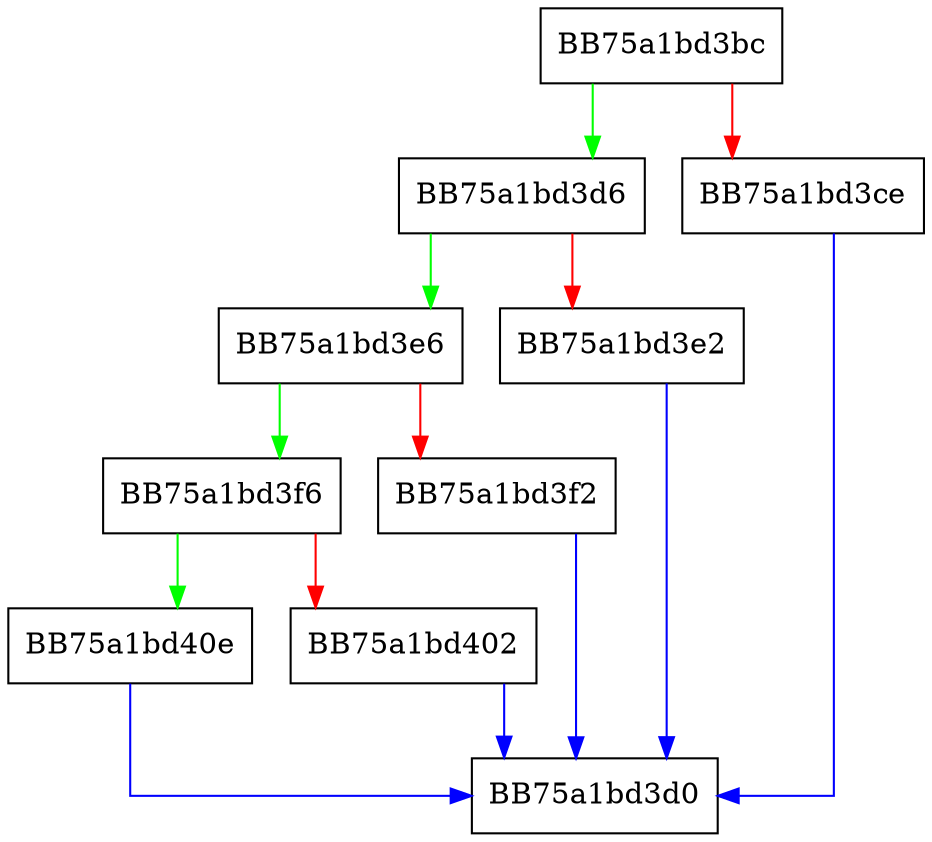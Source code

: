 digraph swf_getlenU30 {
  node [shape="box"];
  graph [splines=ortho];
  BB75a1bd3bc -> BB75a1bd3d6 [color="green"];
  BB75a1bd3bc -> BB75a1bd3ce [color="red"];
  BB75a1bd3ce -> BB75a1bd3d0 [color="blue"];
  BB75a1bd3d6 -> BB75a1bd3e6 [color="green"];
  BB75a1bd3d6 -> BB75a1bd3e2 [color="red"];
  BB75a1bd3e2 -> BB75a1bd3d0 [color="blue"];
  BB75a1bd3e6 -> BB75a1bd3f6 [color="green"];
  BB75a1bd3e6 -> BB75a1bd3f2 [color="red"];
  BB75a1bd3f2 -> BB75a1bd3d0 [color="blue"];
  BB75a1bd3f6 -> BB75a1bd40e [color="green"];
  BB75a1bd3f6 -> BB75a1bd402 [color="red"];
  BB75a1bd402 -> BB75a1bd3d0 [color="blue"];
  BB75a1bd40e -> BB75a1bd3d0 [color="blue"];
}